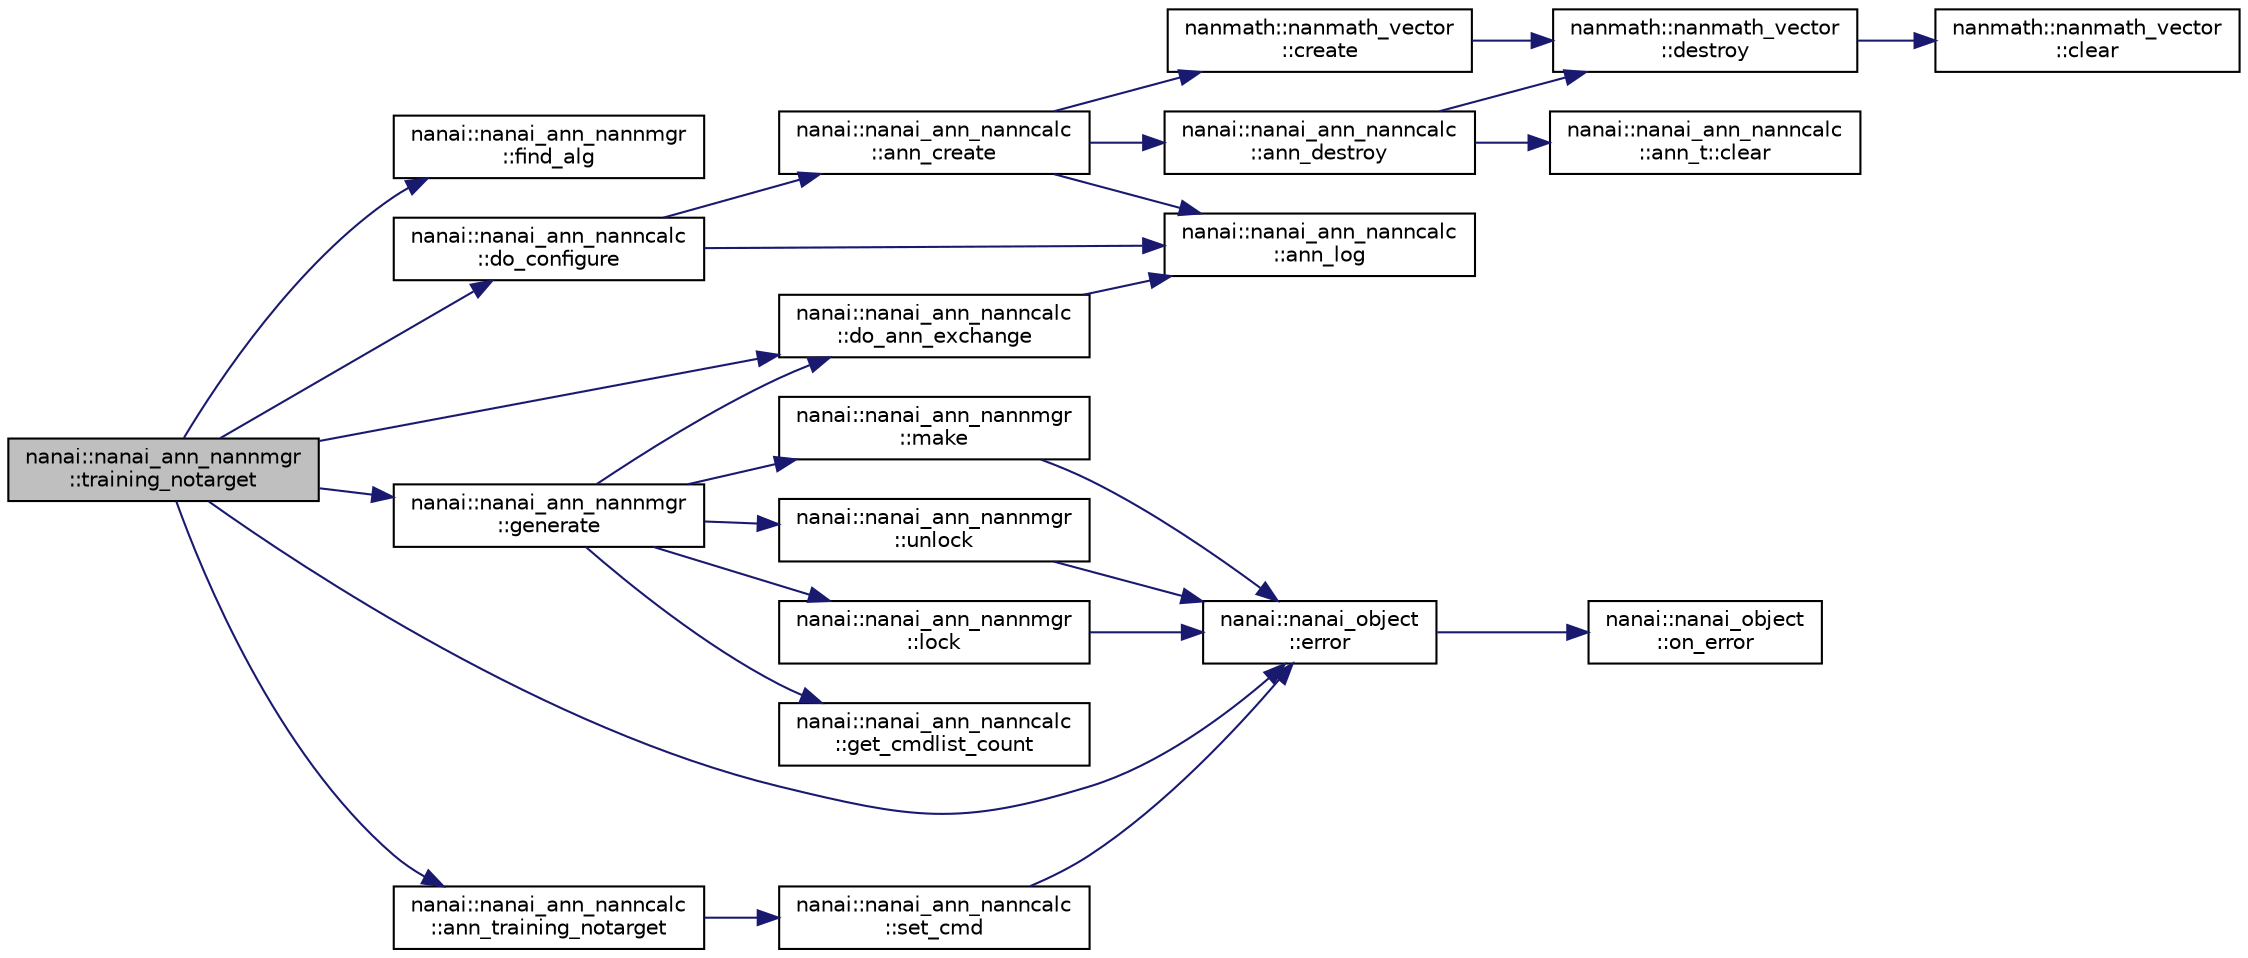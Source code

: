 digraph "nanai::nanai_ann_nannmgr::training_notarget"
{
  edge [fontname="Helvetica",fontsize="10",labelfontname="Helvetica",labelfontsize="10"];
  node [fontname="Helvetica",fontsize="10",shape=record];
  rankdir="LR";
  Node1 [label="nanai::nanai_ann_nannmgr\l::training_notarget",height=0.2,width=0.4,color="black", fillcolor="grey75", style="filled", fontcolor="black"];
  Node1 -> Node2 [color="midnightblue",fontsize="10",style="solid",fontname="Helvetica"];
  Node2 [label="nanai::nanai_ann_nannmgr\l::find_alg",height=0.2,width=0.4,color="black", fillcolor="white", style="filled",URL="$classnanai_1_1nanai__ann__nannmgr.html#aa3fdb4c566c9f8b670631fb559cf1b02"];
  Node1 -> Node3 [color="midnightblue",fontsize="10",style="solid",fontname="Helvetica"];
  Node3 [label="nanai::nanai_object\l::error",height=0.2,width=0.4,color="black", fillcolor="white", style="filled",URL="$classnanai_1_1nanai__object.html#a9b05c72f0058867e692dcbba020436c6"];
  Node3 -> Node4 [color="midnightblue",fontsize="10",style="solid",fontname="Helvetica"];
  Node4 [label="nanai::nanai_object\l::on_error",height=0.2,width=0.4,color="black", fillcolor="white", style="filled",URL="$classnanai_1_1nanai__object.html#a87f162335cead23a1409f7c0570a3284"];
  Node1 -> Node5 [color="midnightblue",fontsize="10",style="solid",fontname="Helvetica"];
  Node5 [label="nanai::nanai_ann_nanncalc\l::do_configure",height=0.2,width=0.4,color="black", fillcolor="white", style="filled",URL="$classnanai_1_1nanai__ann__nanncalc.html#ad76affc9e9819af44025704d424ce3ec"];
  Node5 -> Node6 [color="midnightblue",fontsize="10",style="solid",fontname="Helvetica"];
  Node6 [label="nanai::nanai_ann_nanncalc\l::ann_create",height=0.2,width=0.4,color="black", fillcolor="white", style="filled",URL="$classnanai_1_1nanai__ann__nanncalc.html#a05aa50ca275dade2e3ef735df4a5114d"];
  Node6 -> Node7 [color="midnightblue",fontsize="10",style="solid",fontname="Helvetica"];
  Node7 [label="nanai::nanai_ann_nanncalc\l::ann_destroy",height=0.2,width=0.4,color="black", fillcolor="white", style="filled",URL="$classnanai_1_1nanai__ann__nanncalc.html#a4fb9643a590238c96e8e387022626bd6"];
  Node7 -> Node8 [color="midnightblue",fontsize="10",style="solid",fontname="Helvetica"];
  Node8 [label="nanmath::nanmath_vector\l::destroy",height=0.2,width=0.4,color="black", fillcolor="white", style="filled",URL="$classnanmath_1_1nanmath__vector.html#a901586a8e1f67af4c1b5c7e5e4126dc0"];
  Node8 -> Node9 [color="midnightblue",fontsize="10",style="solid",fontname="Helvetica"];
  Node9 [label="nanmath::nanmath_vector\l::clear",height=0.2,width=0.4,color="black", fillcolor="white", style="filled",URL="$classnanmath_1_1nanmath__vector.html#a011d39d80690df03197309b2f09105a7"];
  Node7 -> Node10 [color="midnightblue",fontsize="10",style="solid",fontname="Helvetica"];
  Node10 [label="nanai::nanai_ann_nanncalc\l::ann_t::clear",height=0.2,width=0.4,color="black", fillcolor="white", style="filled",URL="$classnanai_1_1nanai__ann__nanncalc_1_1ann__t.html#acbeda89aa6636ea5e0e7d2ee711baaba"];
  Node6 -> Node11 [color="midnightblue",fontsize="10",style="solid",fontname="Helvetica"];
  Node11 [label="nanmath::nanmath_vector\l::create",height=0.2,width=0.4,color="black", fillcolor="white", style="filled",URL="$classnanmath_1_1nanmath__vector.html#af9f7f3a965aee9befe0fff50746848ee"];
  Node11 -> Node8 [color="midnightblue",fontsize="10",style="solid",fontname="Helvetica"];
  Node6 -> Node12 [color="midnightblue",fontsize="10",style="solid",fontname="Helvetica"];
  Node12 [label="nanai::nanai_ann_nanncalc\l::ann_log",height=0.2,width=0.4,color="black", fillcolor="white", style="filled",URL="$classnanai_1_1nanai__ann__nanncalc.html#a54ed62943cc681da143bb6a2e1782430"];
  Node5 -> Node12 [color="midnightblue",fontsize="10",style="solid",fontname="Helvetica"];
  Node1 -> Node13 [color="midnightblue",fontsize="10",style="solid",fontname="Helvetica"];
  Node13 [label="nanai::nanai_ann_nanncalc\l::do_ann_exchange",height=0.2,width=0.4,color="black", fillcolor="white", style="filled",URL="$classnanai_1_1nanai__ann__nanncalc.html#a3501b12051f6bb169b408a3671196f16"];
  Node13 -> Node12 [color="midnightblue",fontsize="10",style="solid",fontname="Helvetica"];
  Node1 -> Node14 [color="midnightblue",fontsize="10",style="solid",fontname="Helvetica"];
  Node14 [label="nanai::nanai_ann_nanncalc\l::ann_training_notarget",height=0.2,width=0.4,color="black", fillcolor="white", style="filled",URL="$classnanai_1_1nanai__ann__nanncalc.html#a95e5d9672cf1a74e4180389fbf41b899"];
  Node14 -> Node15 [color="midnightblue",fontsize="10",style="solid",fontname="Helvetica"];
  Node15 [label="nanai::nanai_ann_nanncalc\l::set_cmd",height=0.2,width=0.4,color="black", fillcolor="white", style="filled",URL="$classnanai_1_1nanai__ann__nanncalc.html#a0db0e8b62dbea77377e40a5d39f6265c"];
  Node15 -> Node3 [color="midnightblue",fontsize="10",style="solid",fontname="Helvetica"];
  Node1 -> Node16 [color="midnightblue",fontsize="10",style="solid",fontname="Helvetica"];
  Node16 [label="nanai::nanai_ann_nannmgr\l::generate",height=0.2,width=0.4,color="black", fillcolor="white", style="filled",URL="$classnanai_1_1nanai__ann__nannmgr.html#a66d329677b38c6d967a737adabaae13e"];
  Node16 -> Node17 [color="midnightblue",fontsize="10",style="solid",fontname="Helvetica"];
  Node17 [label="nanai::nanai_ann_nannmgr\l::lock",height=0.2,width=0.4,color="black", fillcolor="white", style="filled",URL="$classnanai_1_1nanai__ann__nannmgr.html#ad67bf88a3df568c5ed07c2adca863be8"];
  Node17 -> Node3 [color="midnightblue",fontsize="10",style="solid",fontname="Helvetica"];
  Node16 -> Node18 [color="midnightblue",fontsize="10",style="solid",fontname="Helvetica"];
  Node18 [label="nanai::nanai_ann_nanncalc\l::get_cmdlist_count",height=0.2,width=0.4,color="black", fillcolor="white", style="filled",URL="$classnanai_1_1nanai__ann__nanncalc.html#aa3adf3454d9953ae48e3b0f98ea0cee0"];
  Node16 -> Node19 [color="midnightblue",fontsize="10",style="solid",fontname="Helvetica"];
  Node19 [label="nanai::nanai_ann_nannmgr\l::make",height=0.2,width=0.4,color="black", fillcolor="white", style="filled",URL="$classnanai_1_1nanai__ann__nannmgr.html#a5f3d6ac53777ccec4d85cde98267693f"];
  Node19 -> Node3 [color="midnightblue",fontsize="10",style="solid",fontname="Helvetica"];
  Node16 -> Node13 [color="midnightblue",fontsize="10",style="solid",fontname="Helvetica"];
  Node16 -> Node20 [color="midnightblue",fontsize="10",style="solid",fontname="Helvetica"];
  Node20 [label="nanai::nanai_ann_nannmgr\l::unlock",height=0.2,width=0.4,color="black", fillcolor="white", style="filled",URL="$classnanai_1_1nanai__ann__nannmgr.html#a061504e906faa17ab8cfeccb0f6c17bf"];
  Node20 -> Node3 [color="midnightblue",fontsize="10",style="solid",fontname="Helvetica"];
}
